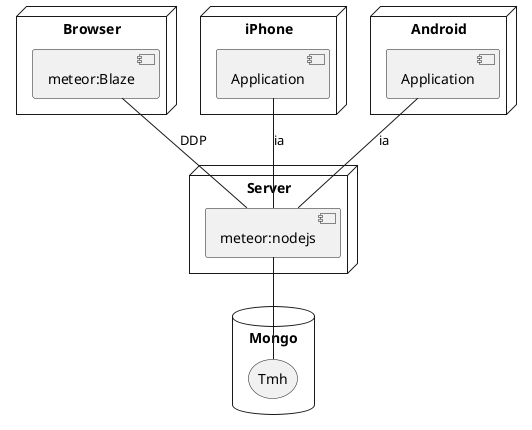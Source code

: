 @startuml


node Browser {
  component "meteor:Blaze" as client
}

node iPhone {
  component "Application" as iApp
}

node Android {
  component "Application" as aApp
}


node Server {
  component "meteor:nodejs" as server
}

database Mongo {
  storage Tmh as db
}

iApp -- server: ia
aApp -- server: ia

client -- server: DDP
server -- db
@enduml
